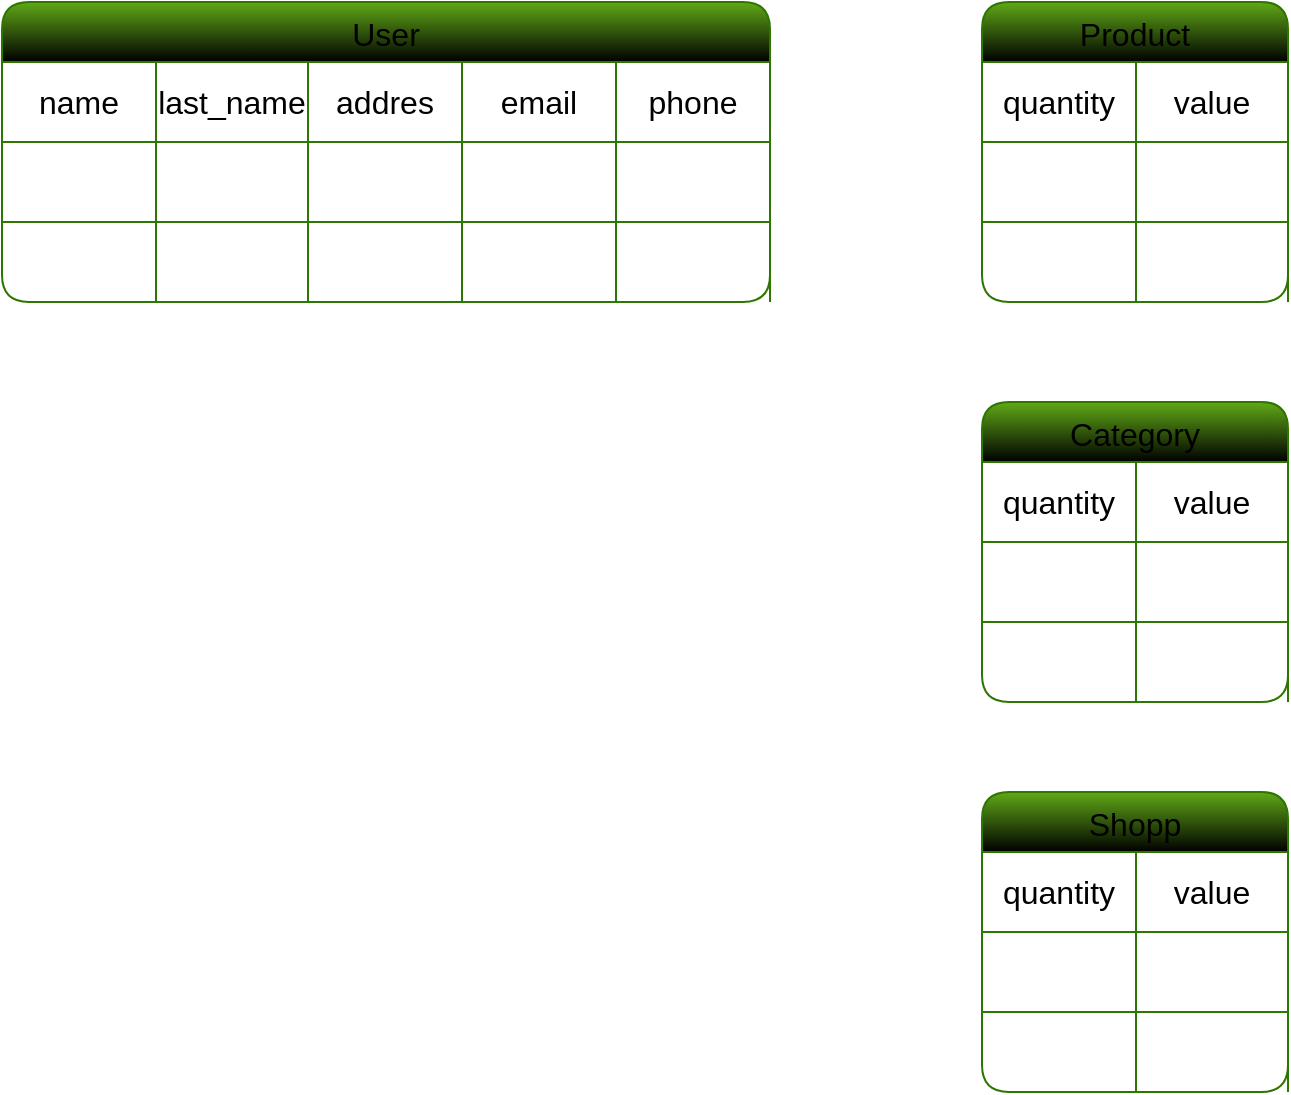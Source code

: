 <mxfile version="21.1.6" type="device">
  <diagram name="Página-1" id="8CF0Q0QWtExZTX1O9rfW">
    <mxGraphModel dx="897" dy="616" grid="1" gridSize="10" guides="1" tooltips="1" connect="1" arrows="1" fold="1" page="1" pageScale="1" pageWidth="826" pageHeight="1169" background="none" math="0" shadow="0">
      <root>
        <mxCell id="0" />
        <mxCell id="1" parent="0" />
        <mxCell id="qQ7JCVqUa35sdPKx2-S9-79" value="User" style="shape=table;startSize=30;container=1;collapsible=0;childLayout=tableLayout;strokeColor=#2D7600;fontSize=16;fillColor=#60a917;fontColor=#000000;gradientColor=default;rounded=1;" parent="1" vertex="1">
          <mxGeometry x="20" y="40" width="384" height="150" as="geometry" />
        </mxCell>
        <mxCell id="qQ7JCVqUa35sdPKx2-S9-80" value="" style="shape=tableRow;horizontal=0;startSize=0;swimlaneHead=0;swimlaneBody=0;strokeColor=inherit;top=0;left=0;bottom=0;right=0;collapsible=0;dropTarget=0;fillColor=none;points=[[0,0.5],[1,0.5]];portConstraint=eastwest;fontSize=16;" parent="qQ7JCVqUa35sdPKx2-S9-79" vertex="1">
          <mxGeometry y="30" width="384" height="40" as="geometry" />
        </mxCell>
        <mxCell id="qQ7JCVqUa35sdPKx2-S9-81" value="name" style="shape=partialRectangle;html=1;whiteSpace=wrap;connectable=0;strokeColor=inherit;overflow=hidden;fillColor=none;top=0;left=0;bottom=0;right=0;pointerEvents=1;fontSize=16;" parent="qQ7JCVqUa35sdPKx2-S9-80" vertex="1">
          <mxGeometry width="77" height="40" as="geometry">
            <mxRectangle width="77" height="40" as="alternateBounds" />
          </mxGeometry>
        </mxCell>
        <mxCell id="qQ7JCVqUa35sdPKx2-S9-82" value="last_name" style="shape=partialRectangle;html=1;whiteSpace=wrap;connectable=0;strokeColor=inherit;overflow=hidden;fillColor=none;top=0;left=0;bottom=0;right=0;pointerEvents=1;fontSize=16;" parent="qQ7JCVqUa35sdPKx2-S9-80" vertex="1">
          <mxGeometry x="77" width="76" height="40" as="geometry">
            <mxRectangle width="76" height="40" as="alternateBounds" />
          </mxGeometry>
        </mxCell>
        <mxCell id="qQ7JCVqUa35sdPKx2-S9-83" value="addres" style="shape=partialRectangle;html=1;whiteSpace=wrap;connectable=0;strokeColor=inherit;overflow=hidden;fillColor=none;top=0;left=0;bottom=0;right=0;pointerEvents=1;fontSize=16;" parent="qQ7JCVqUa35sdPKx2-S9-80" vertex="1">
          <mxGeometry x="153" width="77" height="40" as="geometry">
            <mxRectangle width="77" height="40" as="alternateBounds" />
          </mxGeometry>
        </mxCell>
        <mxCell id="qQ7JCVqUa35sdPKx2-S9-92" value="email" style="shape=partialRectangle;html=1;whiteSpace=wrap;connectable=0;strokeColor=inherit;overflow=hidden;fillColor=none;top=0;left=0;bottom=0;right=0;pointerEvents=1;fontSize=16;" parent="qQ7JCVqUa35sdPKx2-S9-80" vertex="1">
          <mxGeometry x="230" width="77" height="40" as="geometry">
            <mxRectangle width="77" height="40" as="alternateBounds" />
          </mxGeometry>
        </mxCell>
        <mxCell id="qQ7JCVqUa35sdPKx2-S9-95" value="phone" style="shape=partialRectangle;html=1;whiteSpace=wrap;connectable=0;strokeColor=inherit;overflow=hidden;fillColor=none;top=0;left=0;bottom=0;right=0;pointerEvents=1;fontSize=16;" parent="qQ7JCVqUa35sdPKx2-S9-80" vertex="1">
          <mxGeometry x="307" width="77" height="40" as="geometry">
            <mxRectangle width="77" height="40" as="alternateBounds" />
          </mxGeometry>
        </mxCell>
        <mxCell id="qQ7JCVqUa35sdPKx2-S9-84" value="" style="shape=tableRow;horizontal=0;startSize=0;swimlaneHead=0;swimlaneBody=0;strokeColor=inherit;top=0;left=0;bottom=0;right=0;collapsible=0;dropTarget=0;fillColor=none;points=[[0,0.5],[1,0.5]];portConstraint=eastwest;fontSize=16;" parent="qQ7JCVqUa35sdPKx2-S9-79" vertex="1">
          <mxGeometry y="70" width="384" height="40" as="geometry" />
        </mxCell>
        <mxCell id="qQ7JCVqUa35sdPKx2-S9-85" value="" style="shape=partialRectangle;html=1;whiteSpace=wrap;connectable=0;strokeColor=inherit;overflow=hidden;fillColor=none;top=0;left=0;bottom=0;right=0;pointerEvents=1;fontSize=16;" parent="qQ7JCVqUa35sdPKx2-S9-84" vertex="1">
          <mxGeometry width="77" height="40" as="geometry">
            <mxRectangle width="77" height="40" as="alternateBounds" />
          </mxGeometry>
        </mxCell>
        <mxCell id="qQ7JCVqUa35sdPKx2-S9-86" value="" style="shape=partialRectangle;html=1;whiteSpace=wrap;connectable=0;strokeColor=inherit;overflow=hidden;fillColor=none;top=0;left=0;bottom=0;right=0;pointerEvents=1;fontSize=16;" parent="qQ7JCVqUa35sdPKx2-S9-84" vertex="1">
          <mxGeometry x="77" width="76" height="40" as="geometry">
            <mxRectangle width="76" height="40" as="alternateBounds" />
          </mxGeometry>
        </mxCell>
        <mxCell id="qQ7JCVqUa35sdPKx2-S9-87" value="" style="shape=partialRectangle;html=1;whiteSpace=wrap;connectable=0;strokeColor=inherit;overflow=hidden;fillColor=none;top=0;left=0;bottom=0;right=0;pointerEvents=1;fontSize=16;" parent="qQ7JCVqUa35sdPKx2-S9-84" vertex="1">
          <mxGeometry x="153" width="77" height="40" as="geometry">
            <mxRectangle width="77" height="40" as="alternateBounds" />
          </mxGeometry>
        </mxCell>
        <mxCell id="qQ7JCVqUa35sdPKx2-S9-93" style="shape=partialRectangle;html=1;whiteSpace=wrap;connectable=0;strokeColor=inherit;overflow=hidden;fillColor=none;top=0;left=0;bottom=0;right=0;pointerEvents=1;fontSize=16;" parent="qQ7JCVqUa35sdPKx2-S9-84" vertex="1">
          <mxGeometry x="230" width="77" height="40" as="geometry">
            <mxRectangle width="77" height="40" as="alternateBounds" />
          </mxGeometry>
        </mxCell>
        <mxCell id="qQ7JCVqUa35sdPKx2-S9-96" style="shape=partialRectangle;html=1;whiteSpace=wrap;connectable=0;strokeColor=inherit;overflow=hidden;fillColor=none;top=0;left=0;bottom=0;right=0;pointerEvents=1;fontSize=16;" parent="qQ7JCVqUa35sdPKx2-S9-84" vertex="1">
          <mxGeometry x="307" width="77" height="40" as="geometry">
            <mxRectangle width="77" height="40" as="alternateBounds" />
          </mxGeometry>
        </mxCell>
        <mxCell id="qQ7JCVqUa35sdPKx2-S9-88" value="" style="shape=tableRow;horizontal=0;startSize=0;swimlaneHead=0;swimlaneBody=0;strokeColor=inherit;top=0;left=0;bottom=0;right=0;collapsible=0;dropTarget=0;fillColor=none;points=[[0,0.5],[1,0.5]];portConstraint=eastwest;fontSize=16;" parent="qQ7JCVqUa35sdPKx2-S9-79" vertex="1">
          <mxGeometry y="110" width="384" height="40" as="geometry" />
        </mxCell>
        <mxCell id="qQ7JCVqUa35sdPKx2-S9-89" value="" style="shape=partialRectangle;html=1;whiteSpace=wrap;connectable=0;strokeColor=inherit;overflow=hidden;fillColor=none;top=0;left=0;bottom=0;right=0;pointerEvents=1;fontSize=16;" parent="qQ7JCVqUa35sdPKx2-S9-88" vertex="1">
          <mxGeometry width="77" height="40" as="geometry">
            <mxRectangle width="77" height="40" as="alternateBounds" />
          </mxGeometry>
        </mxCell>
        <mxCell id="qQ7JCVqUa35sdPKx2-S9-90" value="" style="shape=partialRectangle;html=1;whiteSpace=wrap;connectable=0;strokeColor=inherit;overflow=hidden;fillColor=none;top=0;left=0;bottom=0;right=0;pointerEvents=1;fontSize=16;" parent="qQ7JCVqUa35sdPKx2-S9-88" vertex="1">
          <mxGeometry x="77" width="76" height="40" as="geometry">
            <mxRectangle width="76" height="40" as="alternateBounds" />
          </mxGeometry>
        </mxCell>
        <mxCell id="qQ7JCVqUa35sdPKx2-S9-91" value="" style="shape=partialRectangle;html=1;whiteSpace=wrap;connectable=0;strokeColor=inherit;overflow=hidden;fillColor=none;top=0;left=0;bottom=0;right=0;pointerEvents=1;fontSize=16;" parent="qQ7JCVqUa35sdPKx2-S9-88" vertex="1">
          <mxGeometry x="153" width="77" height="40" as="geometry">
            <mxRectangle width="77" height="40" as="alternateBounds" />
          </mxGeometry>
        </mxCell>
        <mxCell id="qQ7JCVqUa35sdPKx2-S9-94" style="shape=partialRectangle;html=1;whiteSpace=wrap;connectable=0;strokeColor=inherit;overflow=hidden;fillColor=none;top=0;left=0;bottom=0;right=0;pointerEvents=1;fontSize=16;" parent="qQ7JCVqUa35sdPKx2-S9-88" vertex="1">
          <mxGeometry x="230" width="77" height="40" as="geometry">
            <mxRectangle width="77" height="40" as="alternateBounds" />
          </mxGeometry>
        </mxCell>
        <mxCell id="qQ7JCVqUa35sdPKx2-S9-97" style="shape=partialRectangle;html=1;whiteSpace=wrap;connectable=0;strokeColor=inherit;overflow=hidden;fillColor=none;top=0;left=0;bottom=0;right=0;pointerEvents=1;fontSize=16;" parent="qQ7JCVqUa35sdPKx2-S9-88" vertex="1">
          <mxGeometry x="307" width="77" height="40" as="geometry">
            <mxRectangle width="77" height="40" as="alternateBounds" />
          </mxGeometry>
        </mxCell>
        <mxCell id="qQ7JCVqUa35sdPKx2-S9-114" value="" style="whiteSpace=wrap;html=1;" parent="qQ7JCVqUa35sdPKx2-S9-88" vertex="1">
          <mxGeometry x="384" width="NaN" height="40" as="geometry">
            <mxRectangle width="NaN" height="40" as="alternateBounds" />
          </mxGeometry>
        </mxCell>
        <mxCell id="PAi8oHcWn7Akl2B9511x-67" value="Product" style="shape=table;startSize=30;container=1;collapsible=0;childLayout=tableLayout;strokeColor=#2D7600;fontSize=16;fillColor=#60a917;fontColor=#000000;rounded=1;gradientColor=default;" vertex="1" parent="1">
          <mxGeometry x="510" y="40" width="153" height="150" as="geometry" />
        </mxCell>
        <mxCell id="PAi8oHcWn7Akl2B9511x-68" value="" style="shape=tableRow;horizontal=0;startSize=0;swimlaneHead=0;swimlaneBody=0;strokeColor=inherit;top=0;left=0;bottom=0;right=0;collapsible=0;dropTarget=0;fillColor=none;points=[[0,0.5],[1,0.5]];portConstraint=eastwest;fontSize=16;" vertex="1" parent="PAi8oHcWn7Akl2B9511x-67">
          <mxGeometry y="30" width="153" height="40" as="geometry" />
        </mxCell>
        <mxCell id="PAi8oHcWn7Akl2B9511x-69" value="quantity" style="shape=partialRectangle;html=1;whiteSpace=wrap;connectable=0;strokeColor=inherit;overflow=hidden;fillColor=none;top=0;left=0;bottom=0;right=0;pointerEvents=1;fontSize=16;" vertex="1" parent="PAi8oHcWn7Akl2B9511x-68">
          <mxGeometry width="77" height="40" as="geometry">
            <mxRectangle width="77" height="40" as="alternateBounds" />
          </mxGeometry>
        </mxCell>
        <mxCell id="PAi8oHcWn7Akl2B9511x-70" value="value" style="shape=partialRectangle;html=1;whiteSpace=wrap;connectable=0;strokeColor=inherit;overflow=hidden;fillColor=none;top=0;left=0;bottom=0;right=0;pointerEvents=1;fontSize=16;" vertex="1" parent="PAi8oHcWn7Akl2B9511x-68">
          <mxGeometry x="77" width="76" height="40" as="geometry">
            <mxRectangle width="76" height="40" as="alternateBounds" />
          </mxGeometry>
        </mxCell>
        <mxCell id="PAi8oHcWn7Akl2B9511x-74" value="" style="shape=tableRow;horizontal=0;startSize=0;swimlaneHead=0;swimlaneBody=0;strokeColor=inherit;top=0;left=0;bottom=0;right=0;collapsible=0;dropTarget=0;fillColor=none;points=[[0,0.5],[1,0.5]];portConstraint=eastwest;fontSize=16;" vertex="1" parent="PAi8oHcWn7Akl2B9511x-67">
          <mxGeometry y="70" width="153" height="40" as="geometry" />
        </mxCell>
        <mxCell id="PAi8oHcWn7Akl2B9511x-75" value="" style="shape=partialRectangle;html=1;whiteSpace=wrap;connectable=0;strokeColor=inherit;overflow=hidden;fillColor=none;top=0;left=0;bottom=0;right=0;pointerEvents=1;fontSize=16;" vertex="1" parent="PAi8oHcWn7Akl2B9511x-74">
          <mxGeometry width="77" height="40" as="geometry">
            <mxRectangle width="77" height="40" as="alternateBounds" />
          </mxGeometry>
        </mxCell>
        <mxCell id="PAi8oHcWn7Akl2B9511x-76" value="" style="shape=partialRectangle;html=1;whiteSpace=wrap;connectable=0;strokeColor=inherit;overflow=hidden;fillColor=none;top=0;left=0;bottom=0;right=0;pointerEvents=1;fontSize=16;" vertex="1" parent="PAi8oHcWn7Akl2B9511x-74">
          <mxGeometry x="77" width="76" height="40" as="geometry">
            <mxRectangle width="76" height="40" as="alternateBounds" />
          </mxGeometry>
        </mxCell>
        <mxCell id="PAi8oHcWn7Akl2B9511x-80" value="" style="shape=tableRow;horizontal=0;startSize=0;swimlaneHead=0;swimlaneBody=0;strokeColor=inherit;top=0;left=0;bottom=0;right=0;collapsible=0;dropTarget=0;fillColor=none;points=[[0,0.5],[1,0.5]];portConstraint=eastwest;fontSize=16;" vertex="1" parent="PAi8oHcWn7Akl2B9511x-67">
          <mxGeometry y="110" width="153" height="40" as="geometry" />
        </mxCell>
        <mxCell id="PAi8oHcWn7Akl2B9511x-81" value="" style="shape=partialRectangle;html=1;whiteSpace=wrap;connectable=0;strokeColor=inherit;overflow=hidden;fillColor=none;top=0;left=0;bottom=0;right=0;pointerEvents=1;fontSize=16;" vertex="1" parent="PAi8oHcWn7Akl2B9511x-80">
          <mxGeometry width="77" height="40" as="geometry">
            <mxRectangle width="77" height="40" as="alternateBounds" />
          </mxGeometry>
        </mxCell>
        <mxCell id="PAi8oHcWn7Akl2B9511x-82" value="" style="shape=partialRectangle;html=1;whiteSpace=wrap;connectable=0;strokeColor=inherit;overflow=hidden;fillColor=none;top=0;left=0;bottom=0;right=0;pointerEvents=1;fontSize=16;" vertex="1" parent="PAi8oHcWn7Akl2B9511x-80">
          <mxGeometry x="77" width="76" height="40" as="geometry">
            <mxRectangle width="76" height="40" as="alternateBounds" />
          </mxGeometry>
        </mxCell>
        <mxCell id="PAi8oHcWn7Akl2B9511x-86" value="" style="whiteSpace=wrap;html=1;" vertex="1" parent="PAi8oHcWn7Akl2B9511x-80">
          <mxGeometry x="153" width="NaN" height="40" as="geometry">
            <mxRectangle width="NaN" height="40" as="alternateBounds" />
          </mxGeometry>
        </mxCell>
        <mxCell id="PAi8oHcWn7Akl2B9511x-87" value="Category" style="shape=table;startSize=30;container=1;collapsible=0;childLayout=tableLayout;strokeColor=#2D7600;fontSize=16;fillColor=#60a917;fontColor=#000000;rounded=1;gradientColor=default;" vertex="1" parent="1">
          <mxGeometry x="510" y="240" width="153" height="150" as="geometry" />
        </mxCell>
        <mxCell id="PAi8oHcWn7Akl2B9511x-88" value="" style="shape=tableRow;horizontal=0;startSize=0;swimlaneHead=0;swimlaneBody=0;strokeColor=inherit;top=0;left=0;bottom=0;right=0;collapsible=0;dropTarget=0;fillColor=none;points=[[0,0.5],[1,0.5]];portConstraint=eastwest;fontSize=16;" vertex="1" parent="PAi8oHcWn7Akl2B9511x-87">
          <mxGeometry y="30" width="153" height="40" as="geometry" />
        </mxCell>
        <mxCell id="PAi8oHcWn7Akl2B9511x-89" value="quantity" style="shape=partialRectangle;html=1;whiteSpace=wrap;connectable=0;strokeColor=inherit;overflow=hidden;fillColor=none;top=0;left=0;bottom=0;right=0;pointerEvents=1;fontSize=16;" vertex="1" parent="PAi8oHcWn7Akl2B9511x-88">
          <mxGeometry width="77" height="40" as="geometry">
            <mxRectangle width="77" height="40" as="alternateBounds" />
          </mxGeometry>
        </mxCell>
        <mxCell id="PAi8oHcWn7Akl2B9511x-90" value="value" style="shape=partialRectangle;html=1;whiteSpace=wrap;connectable=0;strokeColor=inherit;overflow=hidden;fillColor=none;top=0;left=0;bottom=0;right=0;pointerEvents=1;fontSize=16;" vertex="1" parent="PAi8oHcWn7Akl2B9511x-88">
          <mxGeometry x="77" width="76" height="40" as="geometry">
            <mxRectangle width="76" height="40" as="alternateBounds" />
          </mxGeometry>
        </mxCell>
        <mxCell id="PAi8oHcWn7Akl2B9511x-91" value="" style="shape=tableRow;horizontal=0;startSize=0;swimlaneHead=0;swimlaneBody=0;strokeColor=inherit;top=0;left=0;bottom=0;right=0;collapsible=0;dropTarget=0;fillColor=none;points=[[0,0.5],[1,0.5]];portConstraint=eastwest;fontSize=16;" vertex="1" parent="PAi8oHcWn7Akl2B9511x-87">
          <mxGeometry y="70" width="153" height="40" as="geometry" />
        </mxCell>
        <mxCell id="PAi8oHcWn7Akl2B9511x-92" value="" style="shape=partialRectangle;html=1;whiteSpace=wrap;connectable=0;strokeColor=inherit;overflow=hidden;fillColor=none;top=0;left=0;bottom=0;right=0;pointerEvents=1;fontSize=16;" vertex="1" parent="PAi8oHcWn7Akl2B9511x-91">
          <mxGeometry width="77" height="40" as="geometry">
            <mxRectangle width="77" height="40" as="alternateBounds" />
          </mxGeometry>
        </mxCell>
        <mxCell id="PAi8oHcWn7Akl2B9511x-93" value="" style="shape=partialRectangle;html=1;whiteSpace=wrap;connectable=0;strokeColor=inherit;overflow=hidden;fillColor=none;top=0;left=0;bottom=0;right=0;pointerEvents=1;fontSize=16;" vertex="1" parent="PAi8oHcWn7Akl2B9511x-91">
          <mxGeometry x="77" width="76" height="40" as="geometry">
            <mxRectangle width="76" height="40" as="alternateBounds" />
          </mxGeometry>
        </mxCell>
        <mxCell id="PAi8oHcWn7Akl2B9511x-94" value="" style="shape=tableRow;horizontal=0;startSize=0;swimlaneHead=0;swimlaneBody=0;strokeColor=inherit;top=0;left=0;bottom=0;right=0;collapsible=0;dropTarget=0;fillColor=none;points=[[0,0.5],[1,0.5]];portConstraint=eastwest;fontSize=16;" vertex="1" parent="PAi8oHcWn7Akl2B9511x-87">
          <mxGeometry y="110" width="153" height="40" as="geometry" />
        </mxCell>
        <mxCell id="PAi8oHcWn7Akl2B9511x-95" value="" style="shape=partialRectangle;html=1;whiteSpace=wrap;connectable=0;strokeColor=inherit;overflow=hidden;fillColor=none;top=0;left=0;bottom=0;right=0;pointerEvents=1;fontSize=16;" vertex="1" parent="PAi8oHcWn7Akl2B9511x-94">
          <mxGeometry width="77" height="40" as="geometry">
            <mxRectangle width="77" height="40" as="alternateBounds" />
          </mxGeometry>
        </mxCell>
        <mxCell id="PAi8oHcWn7Akl2B9511x-96" value="" style="shape=partialRectangle;html=1;whiteSpace=wrap;connectable=0;strokeColor=inherit;overflow=hidden;fillColor=none;top=0;left=0;bottom=0;right=0;pointerEvents=1;fontSize=16;" vertex="1" parent="PAi8oHcWn7Akl2B9511x-94">
          <mxGeometry x="77" width="76" height="40" as="geometry">
            <mxRectangle width="76" height="40" as="alternateBounds" />
          </mxGeometry>
        </mxCell>
        <mxCell id="PAi8oHcWn7Akl2B9511x-97" value="" style="whiteSpace=wrap;html=1;" vertex="1" parent="PAi8oHcWn7Akl2B9511x-94">
          <mxGeometry x="153" width="NaN" height="40" as="geometry">
            <mxRectangle width="NaN" height="40" as="alternateBounds" />
          </mxGeometry>
        </mxCell>
        <mxCell id="PAi8oHcWn7Akl2B9511x-98" value="Shopp" style="shape=table;startSize=30;container=1;collapsible=0;childLayout=tableLayout;strokeColor=#2D7600;fontSize=16;fillColor=#60a917;fontColor=#000000;rounded=1;gradientColor=default;" vertex="1" parent="1">
          <mxGeometry x="510" y="435" width="153" height="150" as="geometry" />
        </mxCell>
        <mxCell id="PAi8oHcWn7Akl2B9511x-99" value="" style="shape=tableRow;horizontal=0;startSize=0;swimlaneHead=0;swimlaneBody=0;strokeColor=inherit;top=0;left=0;bottom=0;right=0;collapsible=0;dropTarget=0;fillColor=none;points=[[0,0.5],[1,0.5]];portConstraint=eastwest;fontSize=16;" vertex="1" parent="PAi8oHcWn7Akl2B9511x-98">
          <mxGeometry y="30" width="153" height="40" as="geometry" />
        </mxCell>
        <mxCell id="PAi8oHcWn7Akl2B9511x-100" value="quantity" style="shape=partialRectangle;html=1;whiteSpace=wrap;connectable=0;strokeColor=inherit;overflow=hidden;fillColor=none;top=0;left=0;bottom=0;right=0;pointerEvents=1;fontSize=16;" vertex="1" parent="PAi8oHcWn7Akl2B9511x-99">
          <mxGeometry width="77" height="40" as="geometry">
            <mxRectangle width="77" height="40" as="alternateBounds" />
          </mxGeometry>
        </mxCell>
        <mxCell id="PAi8oHcWn7Akl2B9511x-101" value="value" style="shape=partialRectangle;html=1;whiteSpace=wrap;connectable=0;strokeColor=inherit;overflow=hidden;fillColor=none;top=0;left=0;bottom=0;right=0;pointerEvents=1;fontSize=16;" vertex="1" parent="PAi8oHcWn7Akl2B9511x-99">
          <mxGeometry x="77" width="76" height="40" as="geometry">
            <mxRectangle width="76" height="40" as="alternateBounds" />
          </mxGeometry>
        </mxCell>
        <mxCell id="PAi8oHcWn7Akl2B9511x-102" value="" style="shape=tableRow;horizontal=0;startSize=0;swimlaneHead=0;swimlaneBody=0;strokeColor=inherit;top=0;left=0;bottom=0;right=0;collapsible=0;dropTarget=0;fillColor=none;points=[[0,0.5],[1,0.5]];portConstraint=eastwest;fontSize=16;" vertex="1" parent="PAi8oHcWn7Akl2B9511x-98">
          <mxGeometry y="70" width="153" height="40" as="geometry" />
        </mxCell>
        <mxCell id="PAi8oHcWn7Akl2B9511x-103" value="" style="shape=partialRectangle;html=1;whiteSpace=wrap;connectable=0;strokeColor=inherit;overflow=hidden;fillColor=none;top=0;left=0;bottom=0;right=0;pointerEvents=1;fontSize=16;" vertex="1" parent="PAi8oHcWn7Akl2B9511x-102">
          <mxGeometry width="77" height="40" as="geometry">
            <mxRectangle width="77" height="40" as="alternateBounds" />
          </mxGeometry>
        </mxCell>
        <mxCell id="PAi8oHcWn7Akl2B9511x-104" value="" style="shape=partialRectangle;html=1;whiteSpace=wrap;connectable=0;strokeColor=inherit;overflow=hidden;fillColor=none;top=0;left=0;bottom=0;right=0;pointerEvents=1;fontSize=16;" vertex="1" parent="PAi8oHcWn7Akl2B9511x-102">
          <mxGeometry x="77" width="76" height="40" as="geometry">
            <mxRectangle width="76" height="40" as="alternateBounds" />
          </mxGeometry>
        </mxCell>
        <mxCell id="PAi8oHcWn7Akl2B9511x-105" value="" style="shape=tableRow;horizontal=0;startSize=0;swimlaneHead=0;swimlaneBody=0;strokeColor=inherit;top=0;left=0;bottom=0;right=0;collapsible=0;dropTarget=0;fillColor=none;points=[[0,0.5],[1,0.5]];portConstraint=eastwest;fontSize=16;" vertex="1" parent="PAi8oHcWn7Akl2B9511x-98">
          <mxGeometry y="110" width="153" height="40" as="geometry" />
        </mxCell>
        <mxCell id="PAi8oHcWn7Akl2B9511x-106" value="" style="shape=partialRectangle;html=1;whiteSpace=wrap;connectable=0;strokeColor=inherit;overflow=hidden;fillColor=none;top=0;left=0;bottom=0;right=0;pointerEvents=1;fontSize=16;" vertex="1" parent="PAi8oHcWn7Akl2B9511x-105">
          <mxGeometry width="77" height="40" as="geometry">
            <mxRectangle width="77" height="40" as="alternateBounds" />
          </mxGeometry>
        </mxCell>
        <mxCell id="PAi8oHcWn7Akl2B9511x-107" value="" style="shape=partialRectangle;html=1;whiteSpace=wrap;connectable=0;strokeColor=inherit;overflow=hidden;fillColor=none;top=0;left=0;bottom=0;right=0;pointerEvents=1;fontSize=16;" vertex="1" parent="PAi8oHcWn7Akl2B9511x-105">
          <mxGeometry x="77" width="76" height="40" as="geometry">
            <mxRectangle width="76" height="40" as="alternateBounds" />
          </mxGeometry>
        </mxCell>
        <mxCell id="PAi8oHcWn7Akl2B9511x-108" value="" style="whiteSpace=wrap;html=1;" vertex="1" parent="PAi8oHcWn7Akl2B9511x-105">
          <mxGeometry x="153" width="NaN" height="40" as="geometry">
            <mxRectangle width="NaN" height="40" as="alternateBounds" />
          </mxGeometry>
        </mxCell>
      </root>
    </mxGraphModel>
  </diagram>
</mxfile>
